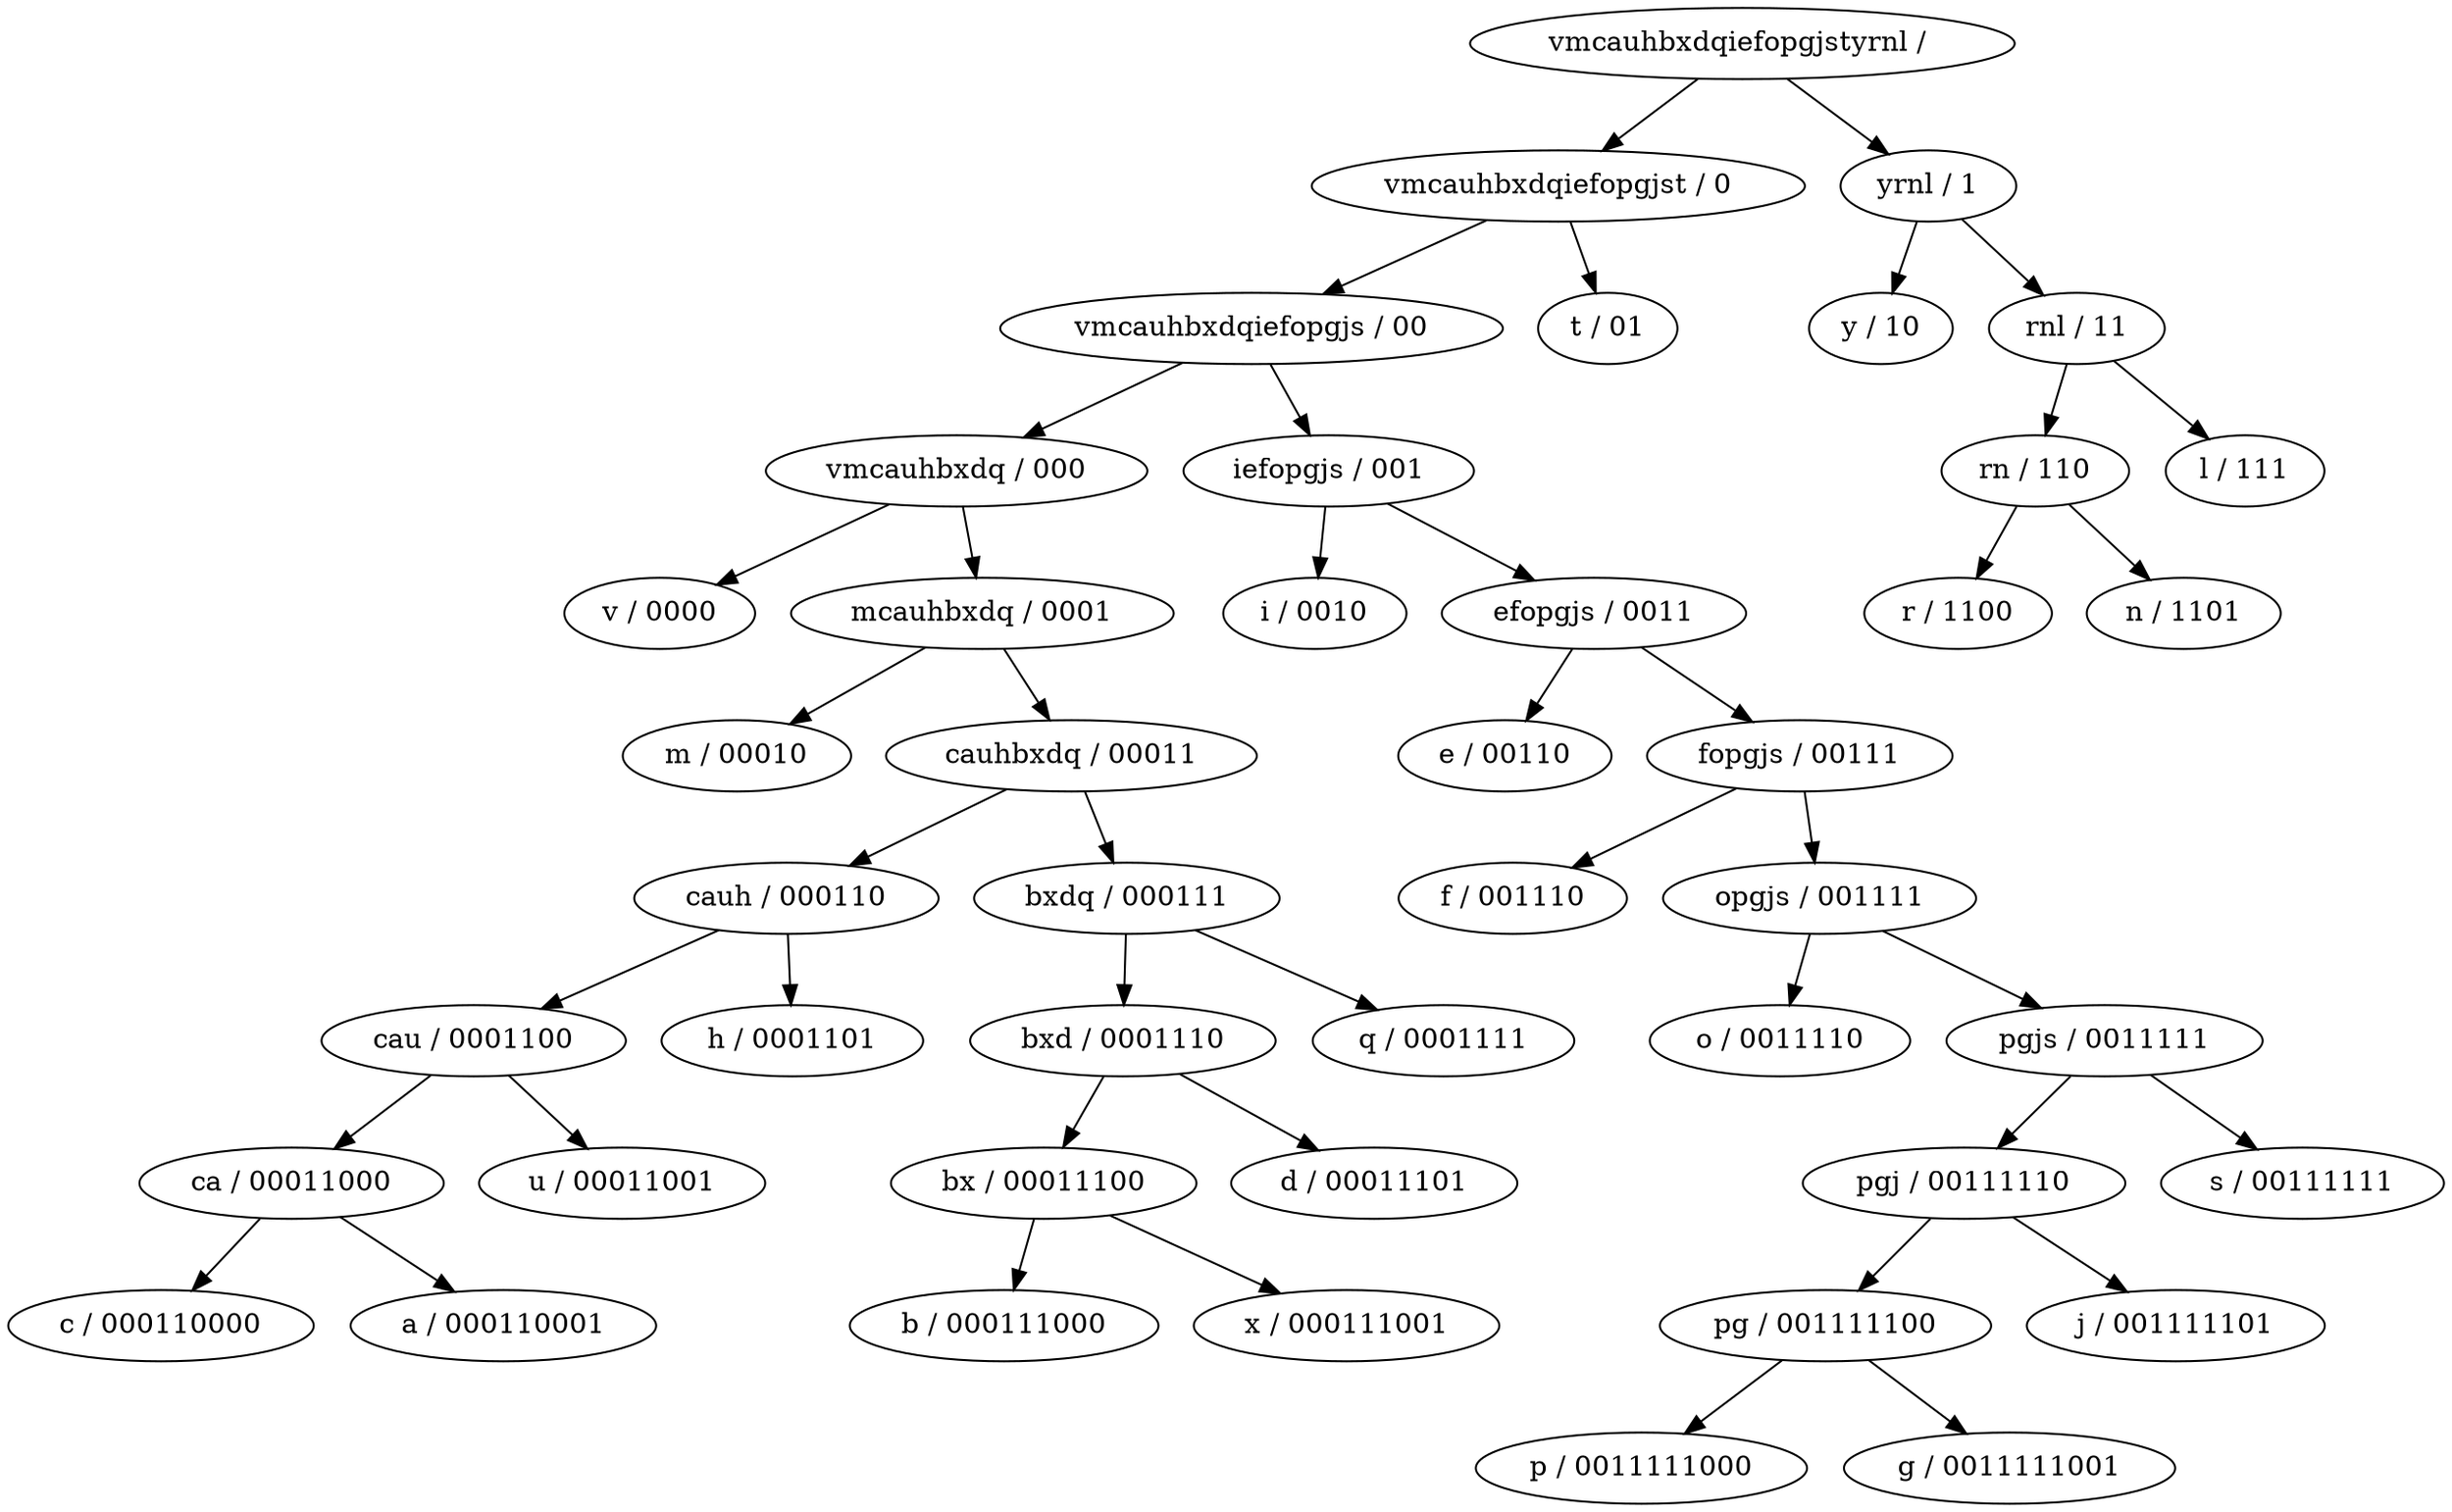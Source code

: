 digraph G{
n4 [label="v / 0000"]

n7 [label="m / 00010"]

n13 [label="c / 000110000"]

n15 [label="a / 000110001"]

n12 [label="ca / 00011000"]
n12->n13
n12->n15

n17 [label="u / 00011001"]

n11 [label="cau / 0001100"]
n11->n12
n11->n17

n19 [label="h / 0001101"]

n10 [label="cauh / 000110"]
n10->n11
n10->n19

n24 [label="b / 000111000"]

n26 [label="x / 000111001"]

n23 [label="bx / 00011100"]
n23->n24
n23->n26

n28 [label="d / 00011101"]

n22 [label="bxd / 0001110"]
n22->n23
n22->n28

n30 [label="q / 0001111"]

n21 [label="bxdq / 000111"]
n21->n22
n21->n30

n9 [label="cauhbxdq / 00011"]
n9->n10
n9->n21

n6 [label="mcauhbxdq / 0001"]
n6->n7
n6->n9

n3 [label="vmcauhbxdq / 000"]
n3->n4
n3->n6

n33 [label="i / 0010"]

n36 [label="e / 00110"]

n39 [label="f / 001110"]

n42 [label="o / 0011110"]

n47 [label="p / 0011111000"]

n49 [label="g / 0011111001"]

n46 [label="pg / 001111100"]
n46->n47
n46->n49

n51 [label="j / 001111101"]

n45 [label="pgj / 00111110"]
n45->n46
n45->n51

n53 [label="s / 00111111"]

n44 [label="pgjs / 0011111"]
n44->n45
n44->n53

n41 [label="opgjs / 001111"]
n41->n42
n41->n44

n38 [label="fopgjs / 00111"]
n38->n39
n38->n41

n35 [label="efopgjs / 0011"]
n35->n36
n35->n38

n32 [label="iefopgjs / 001"]
n32->n33
n32->n35

n2 [label="vmcauhbxdqiefopgjs / 00"]
n2->n3
n2->n32

n55 [label="t / 01"]

n1 [label="vmcauhbxdqiefopgjst / 0"]
n1->n2
n1->n55

n58 [label="y / 10"]

n62 [label="r / 1100"]

n64 [label="n / 1101"]

n61 [label="rn / 110"]
n61->n62
n61->n64

n66 [label="l / 111"]

n60 [label="rnl / 11"]
n60->n61
n60->n66

n57 [label="yrnl / 1"]
n57->n58
n57->n60

n0 [label="vmcauhbxdqiefopgjstyrnl / "]
n0->n1
n0->n57

}
